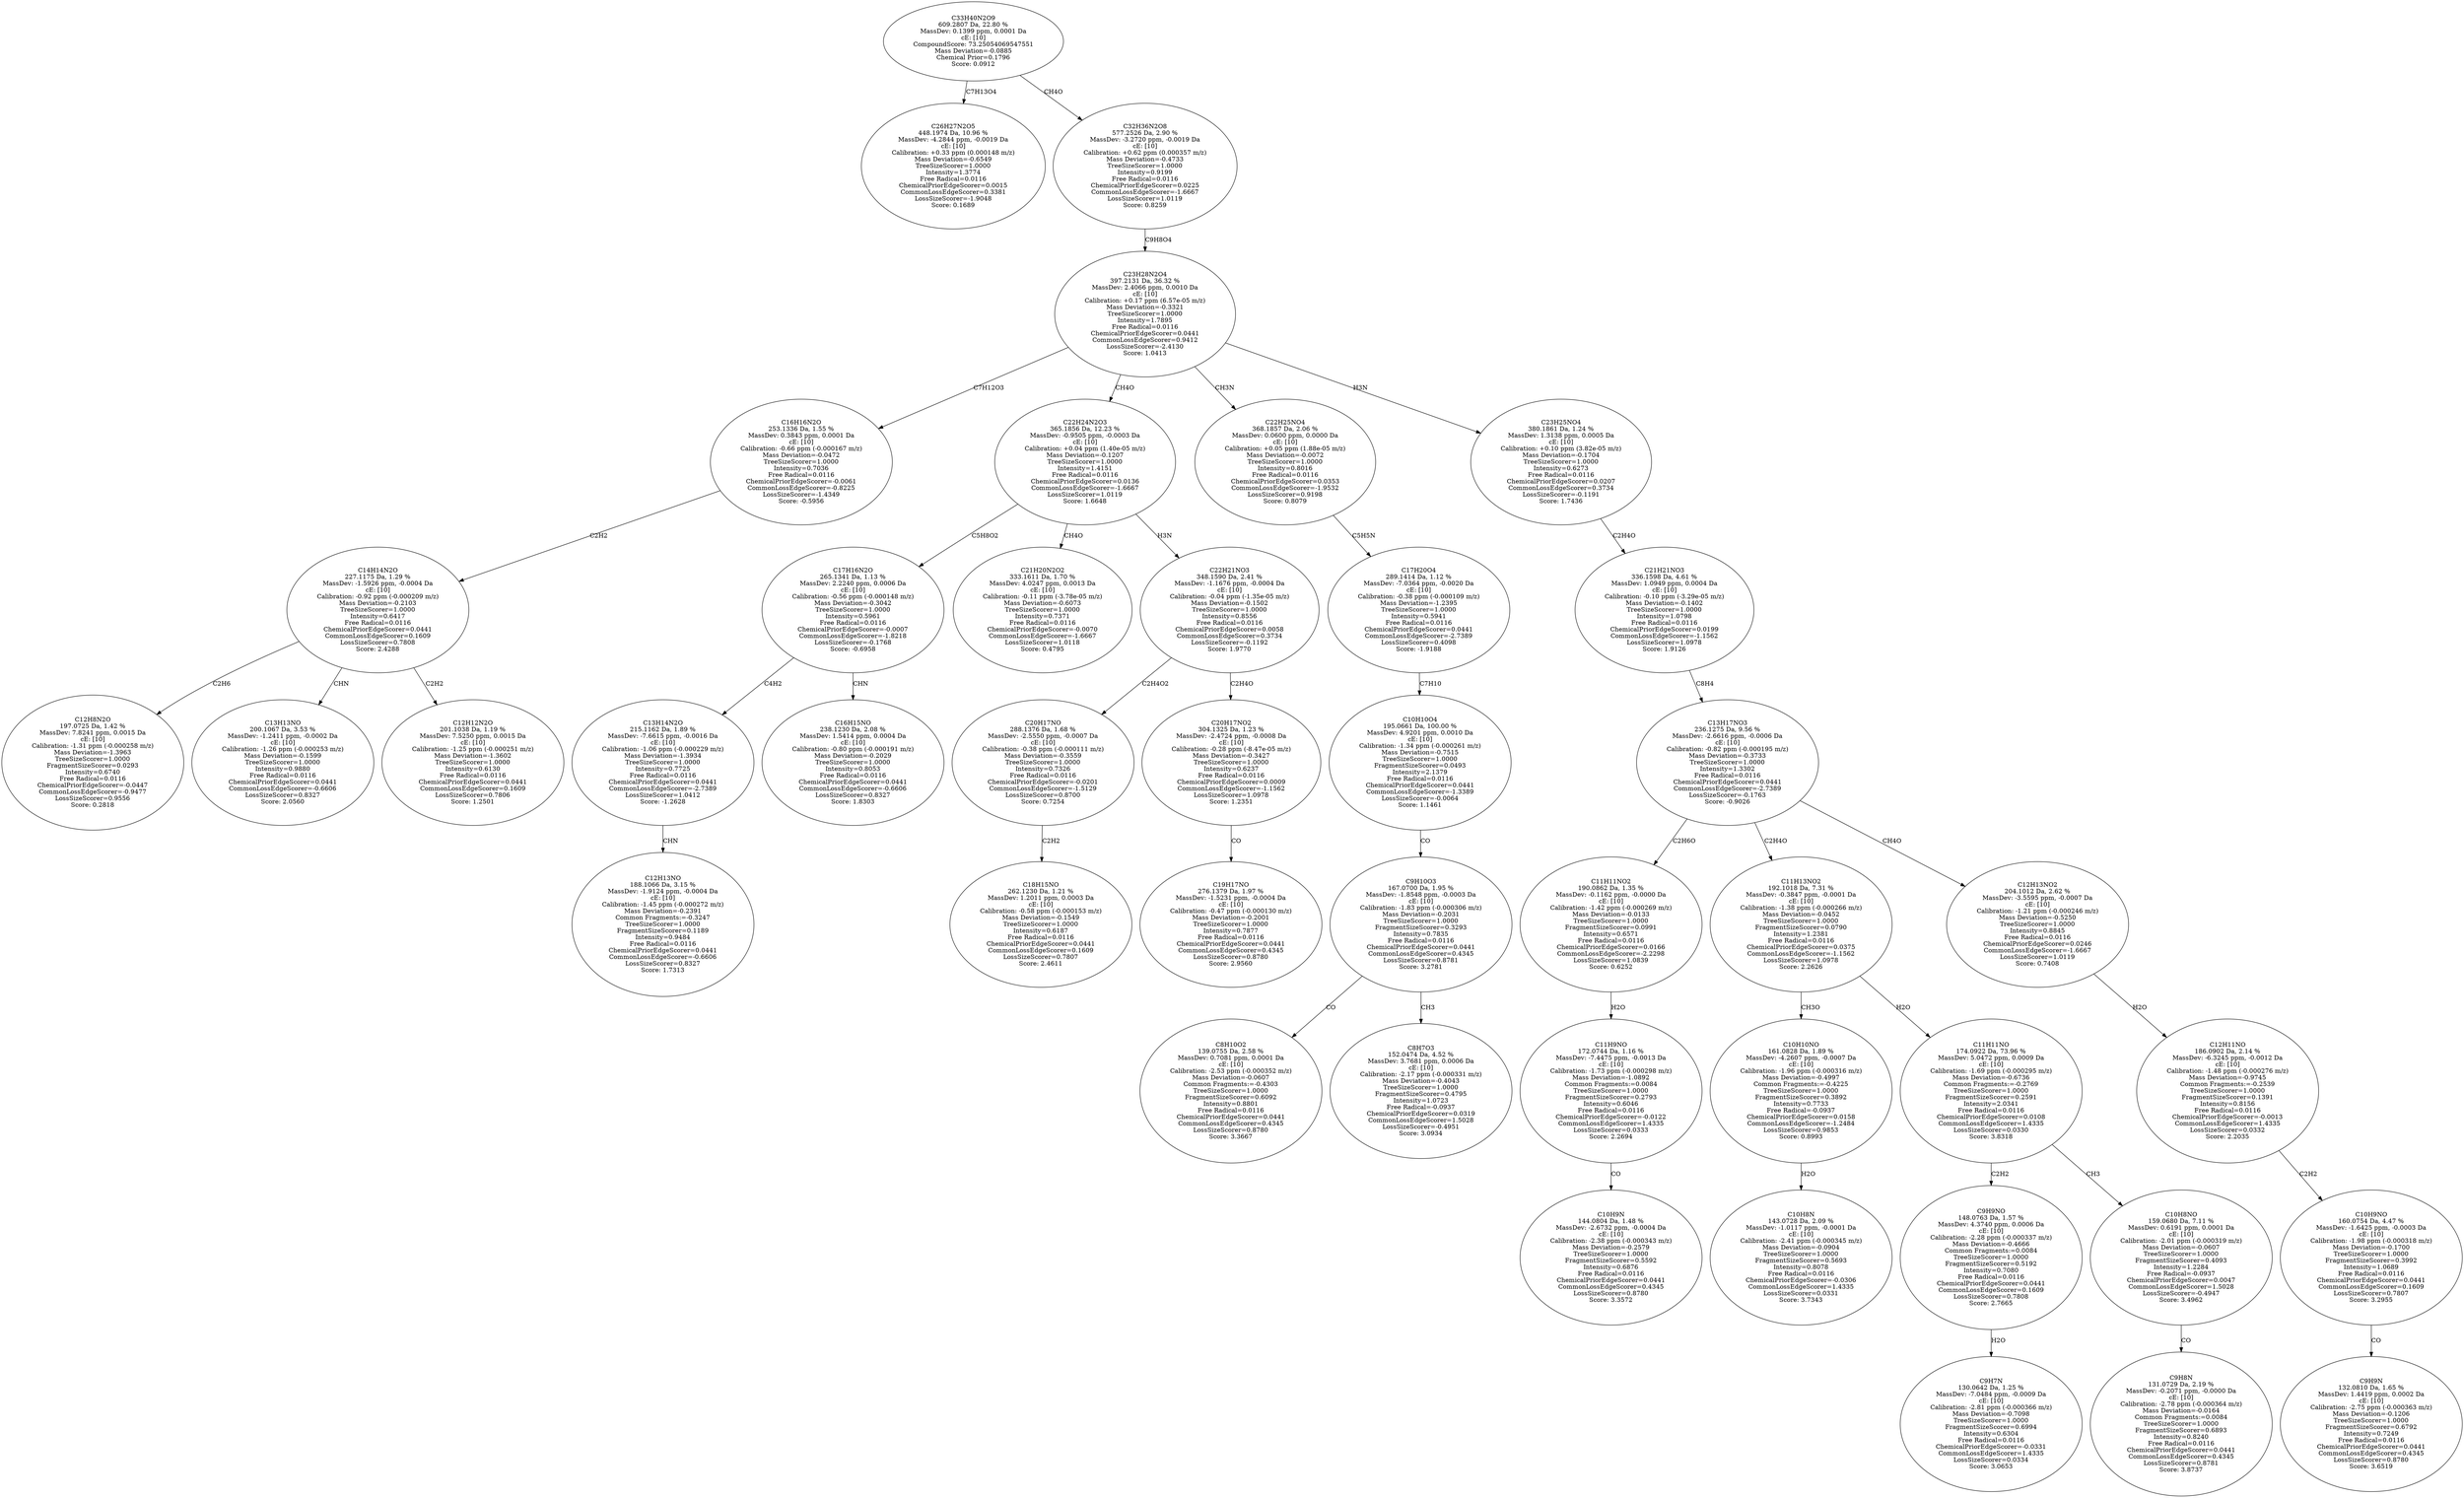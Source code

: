 strict digraph {
v1 [label="C26H27N2O5\n448.1974 Da, 10.96 %\nMassDev: -4.2844 ppm, -0.0019 Da\ncE: [10]\nCalibration: +0.33 ppm (0.000148 m/z)\nMass Deviation=-0.6549\nTreeSizeScorer=1.0000\nIntensity=1.3774\nFree Radical=0.0116\nChemicalPriorEdgeScorer=0.0015\nCommonLossEdgeScorer=0.3381\nLossSizeScorer=-1.9048\nScore: 0.1689"];
v2 [label="C12H8N2O\n197.0725 Da, 1.42 %\nMassDev: 7.8241 ppm, 0.0015 Da\ncE: [10]\nCalibration: -1.31 ppm (-0.000258 m/z)\nMass Deviation=-1.3963\nTreeSizeScorer=1.0000\nFragmentSizeScorer=0.0293\nIntensity=0.6740\nFree Radical=0.0116\nChemicalPriorEdgeScorer=-0.0447\nCommonLossEdgeScorer=-0.9477\nLossSizeScorer=0.9556\nScore: 0.2818"];
v3 [label="C13H13NO\n200.1067 Da, 3.53 %\nMassDev: -1.2411 ppm, -0.0002 Da\ncE: [10]\nCalibration: -1.26 ppm (-0.000253 m/z)\nMass Deviation=-0.1599\nTreeSizeScorer=1.0000\nIntensity=0.9880\nFree Radical=0.0116\nChemicalPriorEdgeScorer=0.0441\nCommonLossEdgeScorer=-0.6606\nLossSizeScorer=0.8327\nScore: 2.0560"];
v4 [label="C12H12N2O\n201.1038 Da, 1.19 %\nMassDev: 7.5250 ppm, 0.0015 Da\ncE: [10]\nCalibration: -1.25 ppm (-0.000251 m/z)\nMass Deviation=-1.3602\nTreeSizeScorer=1.0000\nIntensity=0.6130\nFree Radical=0.0116\nChemicalPriorEdgeScorer=0.0441\nCommonLossEdgeScorer=0.1609\nLossSizeScorer=0.7806\nScore: 1.2501"];
v5 [label="C14H14N2O\n227.1175 Da, 1.29 %\nMassDev: -1.5926 ppm, -0.0004 Da\ncE: [10]\nCalibration: -0.92 ppm (-0.000209 m/z)\nMass Deviation=-0.2103\nTreeSizeScorer=1.0000\nIntensity=0.6417\nFree Radical=0.0116\nChemicalPriorEdgeScorer=0.0441\nCommonLossEdgeScorer=0.1609\nLossSizeScorer=0.7808\nScore: 2.4288"];
v6 [label="C16H16N2O\n253.1336 Da, 1.55 %\nMassDev: 0.3843 ppm, 0.0001 Da\ncE: [10]\nCalibration: -0.66 ppm (-0.000167 m/z)\nMass Deviation=-0.0472\nTreeSizeScorer=1.0000\nIntensity=0.7036\nFree Radical=0.0116\nChemicalPriorEdgeScorer=-0.0061\nCommonLossEdgeScorer=-0.8225\nLossSizeScorer=-1.4349\nScore: -0.5956"];
v7 [label="C12H13NO\n188.1066 Da, 3.15 %\nMassDev: -1.9124 ppm, -0.0004 Da\ncE: [10]\nCalibration: -1.45 ppm (-0.000272 m/z)\nMass Deviation=-0.2391\nCommon Fragments:=-0.3247\nTreeSizeScorer=1.0000\nFragmentSizeScorer=0.1189\nIntensity=0.9484\nFree Radical=0.0116\nChemicalPriorEdgeScorer=0.0441\nCommonLossEdgeScorer=-0.6606\nLossSizeScorer=0.8327\nScore: 1.7313"];
v8 [label="C13H14N2O\n215.1162 Da, 1.89 %\nMassDev: -7.6615 ppm, -0.0016 Da\ncE: [10]\nCalibration: -1.06 ppm (-0.000229 m/z)\nMass Deviation=-1.3934\nTreeSizeScorer=1.0000\nIntensity=0.7725\nFree Radical=0.0116\nChemicalPriorEdgeScorer=0.0441\nCommonLossEdgeScorer=-2.7389\nLossSizeScorer=1.0412\nScore: -1.2628"];
v9 [label="C16H15NO\n238.1230 Da, 2.08 %\nMassDev: 1.5414 ppm, 0.0004 Da\ncE: [10]\nCalibration: -0.80 ppm (-0.000191 m/z)\nMass Deviation=-0.2029\nTreeSizeScorer=1.0000\nIntensity=0.8053\nFree Radical=0.0116\nChemicalPriorEdgeScorer=0.0441\nCommonLossEdgeScorer=-0.6606\nLossSizeScorer=0.8327\nScore: 1.8303"];
v10 [label="C17H16N2O\n265.1341 Da, 1.13 %\nMassDev: 2.2240 ppm, 0.0006 Da\ncE: [10]\nCalibration: -0.56 ppm (-0.000148 m/z)\nMass Deviation=-0.3042\nTreeSizeScorer=1.0000\nIntensity=0.5961\nFree Radical=0.0116\nChemicalPriorEdgeScorer=-0.0007\nCommonLossEdgeScorer=-1.8218\nLossSizeScorer=-0.1768\nScore: -0.6958"];
v11 [label="C21H20N2O2\n333.1611 Da, 1.70 %\nMassDev: 4.0247 ppm, 0.0013 Da\ncE: [10]\nCalibration: -0.11 ppm (-3.78e-05 m/z)\nMass Deviation=-0.6073\nTreeSizeScorer=1.0000\nIntensity=0.7371\nFree Radical=0.0116\nChemicalPriorEdgeScorer=-0.0070\nCommonLossEdgeScorer=-1.6667\nLossSizeScorer=1.0118\nScore: 0.4795"];
v12 [label="C18H15NO\n262.1230 Da, 1.21 %\nMassDev: 1.2011 ppm, 0.0003 Da\ncE: [10]\nCalibration: -0.58 ppm (-0.000153 m/z)\nMass Deviation=-0.1549\nTreeSizeScorer=1.0000\nIntensity=0.6187\nFree Radical=0.0116\nChemicalPriorEdgeScorer=0.0441\nCommonLossEdgeScorer=0.1609\nLossSizeScorer=0.7807\nScore: 2.4611"];
v13 [label="C20H17NO\n288.1376 Da, 1.68 %\nMassDev: -2.5550 ppm, -0.0007 Da\ncE: [10]\nCalibration: -0.38 ppm (-0.000111 m/z)\nMass Deviation=-0.3559\nTreeSizeScorer=1.0000\nIntensity=0.7326\nFree Radical=0.0116\nChemicalPriorEdgeScorer=-0.0201\nCommonLossEdgeScorer=-1.5129\nLossSizeScorer=0.8700\nScore: 0.7254"];
v14 [label="C19H17NO\n276.1379 Da, 1.97 %\nMassDev: -1.5231 ppm, -0.0004 Da\ncE: [10]\nCalibration: -0.47 ppm (-0.000130 m/z)\nMass Deviation=-0.2001\nTreeSizeScorer=1.0000\nIntensity=0.7877\nFree Radical=0.0116\nChemicalPriorEdgeScorer=0.0441\nCommonLossEdgeScorer=0.4345\nLossSizeScorer=0.8780\nScore: 2.9560"];
v15 [label="C20H17NO2\n304.1325 Da, 1.23 %\nMassDev: -2.4724 ppm, -0.0008 Da\ncE: [10]\nCalibration: -0.28 ppm (-8.47e-05 m/z)\nMass Deviation=-0.3427\nTreeSizeScorer=1.0000\nIntensity=0.6237\nFree Radical=0.0116\nChemicalPriorEdgeScorer=0.0009\nCommonLossEdgeScorer=-1.1562\nLossSizeScorer=1.0978\nScore: 1.2351"];
v16 [label="C22H21NO3\n348.1590 Da, 2.41 %\nMassDev: -1.1676 ppm, -0.0004 Da\ncE: [10]\nCalibration: -0.04 ppm (-1.35e-05 m/z)\nMass Deviation=-0.1502\nTreeSizeScorer=1.0000\nIntensity=0.8556\nFree Radical=0.0116\nChemicalPriorEdgeScorer=0.0058\nCommonLossEdgeScorer=0.3734\nLossSizeScorer=-0.1192\nScore: 1.9770"];
v17 [label="C22H24N2O3\n365.1856 Da, 12.23 %\nMassDev: -0.9505 ppm, -0.0003 Da\ncE: [10]\nCalibration: +0.04 ppm (1.40e-05 m/z)\nMass Deviation=-0.1207\nTreeSizeScorer=1.0000\nIntensity=1.4151\nFree Radical=0.0116\nChemicalPriorEdgeScorer=0.0136\nCommonLossEdgeScorer=-1.6667\nLossSizeScorer=1.0119\nScore: 1.6648"];
v18 [label="C8H10O2\n139.0755 Da, 2.58 %\nMassDev: 0.7081 ppm, 0.0001 Da\ncE: [10]\nCalibration: -2.53 ppm (-0.000352 m/z)\nMass Deviation=-0.0607\nCommon Fragments:=-0.4303\nTreeSizeScorer=1.0000\nFragmentSizeScorer=0.6092\nIntensity=0.8801\nFree Radical=0.0116\nChemicalPriorEdgeScorer=0.0441\nCommonLossEdgeScorer=0.4345\nLossSizeScorer=0.8780\nScore: 3.3667"];
v19 [label="C8H7O3\n152.0474 Da, 4.52 %\nMassDev: 3.7681 ppm, 0.0006 Da\ncE: [10]\nCalibration: -2.17 ppm (-0.000331 m/z)\nMass Deviation=-0.4043\nTreeSizeScorer=1.0000\nFragmentSizeScorer=0.4795\nIntensity=1.0723\nFree Radical=-0.0937\nChemicalPriorEdgeScorer=0.0319\nCommonLossEdgeScorer=1.5028\nLossSizeScorer=-0.4951\nScore: 3.0934"];
v20 [label="C9H10O3\n167.0700 Da, 1.95 %\nMassDev: -1.8548 ppm, -0.0003 Da\ncE: [10]\nCalibration: -1.83 ppm (-0.000306 m/z)\nMass Deviation=-0.2031\nTreeSizeScorer=1.0000\nFragmentSizeScorer=0.3293\nIntensity=0.7835\nFree Radical=0.0116\nChemicalPriorEdgeScorer=0.0441\nCommonLossEdgeScorer=0.4345\nLossSizeScorer=0.8781\nScore: 3.2781"];
v21 [label="C10H10O4\n195.0661 Da, 100.00 %\nMassDev: 4.9201 ppm, 0.0010 Da\ncE: [10]\nCalibration: -1.34 ppm (-0.000261 m/z)\nMass Deviation=-0.7515\nTreeSizeScorer=1.0000\nFragmentSizeScorer=0.0493\nIntensity=2.1379\nFree Radical=0.0116\nChemicalPriorEdgeScorer=0.0441\nCommonLossEdgeScorer=-1.3389\nLossSizeScorer=-0.0064\nScore: 1.1461"];
v22 [label="C17H20O4\n289.1414 Da, 1.12 %\nMassDev: -7.0364 ppm, -0.0020 Da\ncE: [10]\nCalibration: -0.38 ppm (-0.000109 m/z)\nMass Deviation=-1.2395\nTreeSizeScorer=1.0000\nIntensity=0.5941\nFree Radical=0.0116\nChemicalPriorEdgeScorer=0.0441\nCommonLossEdgeScorer=-2.7389\nLossSizeScorer=0.4098\nScore: -1.9188"];
v23 [label="C22H25NO4\n368.1857 Da, 2.06 %\nMassDev: 0.0600 ppm, 0.0000 Da\ncE: [10]\nCalibration: +0.05 ppm (1.88e-05 m/z)\nMass Deviation=-0.0072\nTreeSizeScorer=1.0000\nIntensity=0.8016\nFree Radical=0.0116\nChemicalPriorEdgeScorer=0.0353\nCommonLossEdgeScorer=-1.9532\nLossSizeScorer=0.9198\nScore: 0.8079"];
v24 [label="C10H9N\n144.0804 Da, 1.48 %\nMassDev: -2.6732 ppm, -0.0004 Da\ncE: [10]\nCalibration: -2.38 ppm (-0.000343 m/z)\nMass Deviation=-0.2579\nTreeSizeScorer=1.0000\nFragmentSizeScorer=0.5592\nIntensity=0.6876\nFree Radical=0.0116\nChemicalPriorEdgeScorer=0.0441\nCommonLossEdgeScorer=0.4345\nLossSizeScorer=0.8780\nScore: 3.3572"];
v25 [label="C11H9NO\n172.0744 Da, 1.16 %\nMassDev: -7.4475 ppm, -0.0013 Da\ncE: [10]\nCalibration: -1.73 ppm (-0.000298 m/z)\nMass Deviation=-1.0892\nCommon Fragments:=0.0084\nTreeSizeScorer=1.0000\nFragmentSizeScorer=0.2793\nIntensity=0.6046\nFree Radical=0.0116\nChemicalPriorEdgeScorer=-0.0122\nCommonLossEdgeScorer=1.4335\nLossSizeScorer=0.0333\nScore: 2.2694"];
v26 [label="C11H11NO2\n190.0862 Da, 1.35 %\nMassDev: -0.1162 ppm, -0.0000 Da\ncE: [10]\nCalibration: -1.42 ppm (-0.000269 m/z)\nMass Deviation=-0.0133\nTreeSizeScorer=1.0000\nFragmentSizeScorer=0.0991\nIntensity=0.6571\nFree Radical=0.0116\nChemicalPriorEdgeScorer=0.0166\nCommonLossEdgeScorer=-2.2298\nLossSizeScorer=1.0839\nScore: 0.6252"];
v27 [label="C10H8N\n143.0728 Da, 2.09 %\nMassDev: -1.0117 ppm, -0.0001 Da\ncE: [10]\nCalibration: -2.41 ppm (-0.000345 m/z)\nMass Deviation=-0.0904\nTreeSizeScorer=1.0000\nFragmentSizeScorer=0.5693\nIntensity=0.8078\nFree Radical=0.0116\nChemicalPriorEdgeScorer=-0.0306\nCommonLossEdgeScorer=1.4335\nLossSizeScorer=0.0331\nScore: 3.7343"];
v28 [label="C10H10NO\n161.0828 Da, 1.89 %\nMassDev: -4.2607 ppm, -0.0007 Da\ncE: [10]\nCalibration: -1.96 ppm (-0.000316 m/z)\nMass Deviation=-0.4997\nCommon Fragments:=-0.4225\nTreeSizeScorer=1.0000\nFragmentSizeScorer=0.3892\nIntensity=0.7733\nFree Radical=-0.0937\nChemicalPriorEdgeScorer=0.0158\nCommonLossEdgeScorer=-1.2484\nLossSizeScorer=0.9853\nScore: 0.8993"];
v29 [label="C9H7N\n130.0642 Da, 1.25 %\nMassDev: -7.0484 ppm, -0.0009 Da\ncE: [10]\nCalibration: -2.81 ppm (-0.000366 m/z)\nMass Deviation=-0.7098\nTreeSizeScorer=1.0000\nFragmentSizeScorer=0.6994\nIntensity=0.6304\nFree Radical=0.0116\nChemicalPriorEdgeScorer=-0.0331\nCommonLossEdgeScorer=1.4335\nLossSizeScorer=0.0334\nScore: 3.0653"];
v30 [label="C9H9NO\n148.0763 Da, 1.57 %\nMassDev: 4.3740 ppm, 0.0006 Da\ncE: [10]\nCalibration: -2.28 ppm (-0.000337 m/z)\nMass Deviation=-0.4666\nCommon Fragments:=0.0084\nTreeSizeScorer=1.0000\nFragmentSizeScorer=0.5192\nIntensity=0.7080\nFree Radical=0.0116\nChemicalPriorEdgeScorer=0.0441\nCommonLossEdgeScorer=0.1609\nLossSizeScorer=0.7808\nScore: 2.7665"];
v31 [label="C9H8N\n131.0729 Da, 2.19 %\nMassDev: -0.2071 ppm, -0.0000 Da\ncE: [10]\nCalibration: -2.78 ppm (-0.000364 m/z)\nMass Deviation=-0.0164\nCommon Fragments:=0.0084\nTreeSizeScorer=1.0000\nFragmentSizeScorer=0.6893\nIntensity=0.8240\nFree Radical=0.0116\nChemicalPriorEdgeScorer=0.0441\nCommonLossEdgeScorer=0.4345\nLossSizeScorer=0.8781\nScore: 3.8737"];
v32 [label="C10H8NO\n159.0680 Da, 7.11 %\nMassDev: 0.6191 ppm, 0.0001 Da\ncE: [10]\nCalibration: -2.01 ppm (-0.000319 m/z)\nMass Deviation=-0.0607\nTreeSizeScorer=1.0000\nFragmentSizeScorer=0.4093\nIntensity=1.2284\nFree Radical=-0.0937\nChemicalPriorEdgeScorer=0.0047\nCommonLossEdgeScorer=1.5028\nLossSizeScorer=-0.4947\nScore: 3.4962"];
v33 [label="C11H11NO\n174.0922 Da, 73.96 %\nMassDev: 5.0472 ppm, 0.0009 Da\ncE: [10]\nCalibration: -1.69 ppm (-0.000295 m/z)\nMass Deviation=-0.6736\nCommon Fragments:=-0.2769\nTreeSizeScorer=1.0000\nFragmentSizeScorer=0.2591\nIntensity=2.0341\nFree Radical=0.0116\nChemicalPriorEdgeScorer=0.0108\nCommonLossEdgeScorer=1.4335\nLossSizeScorer=0.0330\nScore: 3.8318"];
v34 [label="C11H13NO2\n192.1018 Da, 7.31 %\nMassDev: -0.3847 ppm, -0.0001 Da\ncE: [10]\nCalibration: -1.38 ppm (-0.000266 m/z)\nMass Deviation=-0.0452\nTreeSizeScorer=1.0000\nFragmentSizeScorer=0.0790\nIntensity=1.2381\nFree Radical=0.0116\nChemicalPriorEdgeScorer=0.0375\nCommonLossEdgeScorer=-1.1562\nLossSizeScorer=1.0978\nScore: 2.2626"];
v35 [label="C9H9N\n132.0810 Da, 1.65 %\nMassDev: 1.4419 ppm, 0.0002 Da\ncE: [10]\nCalibration: -2.75 ppm (-0.000363 m/z)\nMass Deviation=-0.1206\nTreeSizeScorer=1.0000\nFragmentSizeScorer=0.6792\nIntensity=0.7249\nFree Radical=0.0116\nChemicalPriorEdgeScorer=0.0441\nCommonLossEdgeScorer=0.4345\nLossSizeScorer=0.8780\nScore: 3.6519"];
v36 [label="C10H9NO\n160.0754 Da, 4.47 %\nMassDev: -1.6425 ppm, -0.0003 Da\ncE: [10]\nCalibration: -1.98 ppm (-0.000318 m/z)\nMass Deviation=-0.1700\nTreeSizeScorer=1.0000\nFragmentSizeScorer=0.3992\nIntensity=1.0689\nFree Radical=0.0116\nChemicalPriorEdgeScorer=0.0441\nCommonLossEdgeScorer=0.1609\nLossSizeScorer=0.7807\nScore: 3.2955"];
v37 [label="C12H11NO\n186.0902 Da, 2.14 %\nMassDev: -6.3245 ppm, -0.0012 Da\ncE: [10]\nCalibration: -1.48 ppm (-0.000276 m/z)\nMass Deviation=-0.9745\nCommon Fragments:=-0.2539\nTreeSizeScorer=1.0000\nFragmentSizeScorer=0.1391\nIntensity=0.8156\nFree Radical=0.0116\nChemicalPriorEdgeScorer=-0.0013\nCommonLossEdgeScorer=1.4335\nLossSizeScorer=0.0332\nScore: 2.2035"];
v38 [label="C12H13NO2\n204.1012 Da, 2.62 %\nMassDev: -3.5595 ppm, -0.0007 Da\ncE: [10]\nCalibration: -1.21 ppm (-0.000246 m/z)\nMass Deviation=-0.5250\nTreeSizeScorer=1.0000\nIntensity=0.8845\nFree Radical=0.0116\nChemicalPriorEdgeScorer=0.0246\nCommonLossEdgeScorer=-1.6667\nLossSizeScorer=1.0119\nScore: 0.7408"];
v39 [label="C13H17NO3\n236.1275 Da, 9.56 %\nMassDev: -2.6616 ppm, -0.0006 Da\ncE: [10]\nCalibration: -0.82 ppm (-0.000195 m/z)\nMass Deviation=-0.3733\nTreeSizeScorer=1.0000\nIntensity=1.3302\nFree Radical=0.0116\nChemicalPriorEdgeScorer=0.0441\nCommonLossEdgeScorer=-2.7389\nLossSizeScorer=-0.1763\nScore: -0.9026"];
v40 [label="C21H21NO3\n336.1598 Da, 4.61 %\nMassDev: 1.0949 ppm, 0.0004 Da\ncE: [10]\nCalibration: -0.10 ppm (-3.29e-05 m/z)\nMass Deviation=-0.1402\nTreeSizeScorer=1.0000\nIntensity=1.0798\nFree Radical=0.0116\nChemicalPriorEdgeScorer=0.0199\nCommonLossEdgeScorer=-1.1562\nLossSizeScorer=1.0978\nScore: 1.9126"];
v41 [label="C23H25NO4\n380.1861 Da, 1.24 %\nMassDev: 1.3138 ppm, 0.0005 Da\ncE: [10]\nCalibration: +0.10 ppm (3.82e-05 m/z)\nMass Deviation=-0.1704\nTreeSizeScorer=1.0000\nIntensity=0.6273\nFree Radical=0.0116\nChemicalPriorEdgeScorer=0.0207\nCommonLossEdgeScorer=0.3734\nLossSizeScorer=-0.1191\nScore: 1.7436"];
v42 [label="C23H28N2O4\n397.2131 Da, 36.32 %\nMassDev: 2.4066 ppm, 0.0010 Da\ncE: [10]\nCalibration: +0.17 ppm (6.57e-05 m/z)\nMass Deviation=-0.3321\nTreeSizeScorer=1.0000\nIntensity=1.7895\nFree Radical=0.0116\nChemicalPriorEdgeScorer=0.0441\nCommonLossEdgeScorer=0.9412\nLossSizeScorer=-2.4130\nScore: 1.0413"];
v43 [label="C32H36N2O8\n577.2526 Da, 2.90 %\nMassDev: -3.2720 ppm, -0.0019 Da\ncE: [10]\nCalibration: +0.62 ppm (0.000357 m/z)\nMass Deviation=-0.4733\nTreeSizeScorer=1.0000\nIntensity=0.9199\nFree Radical=0.0116\nChemicalPriorEdgeScorer=0.0225\nCommonLossEdgeScorer=-1.6667\nLossSizeScorer=1.0119\nScore: 0.8259"];
v44 [label="C33H40N2O9\n609.2807 Da, 22.80 %\nMassDev: 0.1399 ppm, 0.0001 Da\ncE: [10]\nCompoundScore: 73.25054069547551\nMass Deviation=-0.0885\nChemical Prior=0.1796\nScore: 0.0912"];
v44 -> v1 [label="C7H13O4"];
v5 -> v2 [label="C2H6"];
v5 -> v3 [label="CHN"];
v5 -> v4 [label="C2H2"];
v6 -> v5 [label="C2H2"];
v42 -> v6 [label="C7H12O3"];
v8 -> v7 [label="CHN"];
v10 -> v8 [label="C4H2"];
v10 -> v9 [label="CHN"];
v17 -> v10 [label="C5H8O2"];
v17 -> v11 [label="CH4O"];
v13 -> v12 [label="C2H2"];
v16 -> v13 [label="C2H4O2"];
v15 -> v14 [label="CO"];
v16 -> v15 [label="C2H4O"];
v17 -> v16 [label="H3N"];
v42 -> v17 [label="CH4O"];
v20 -> v18 [label="CO"];
v20 -> v19 [label="CH3"];
v21 -> v20 [label="CO"];
v22 -> v21 [label="C7H10"];
v23 -> v22 [label="C5H5N"];
v42 -> v23 [label="CH3N"];
v25 -> v24 [label="CO"];
v26 -> v25 [label="H2O"];
v39 -> v26 [label="C2H6O"];
v28 -> v27 [label="H2O"];
v34 -> v28 [label="CH3O"];
v30 -> v29 [label="H2O"];
v33 -> v30 [label="C2H2"];
v32 -> v31 [label="CO"];
v33 -> v32 [label="CH3"];
v34 -> v33 [label="H2O"];
v39 -> v34 [label="C2H4O"];
v36 -> v35 [label="CO"];
v37 -> v36 [label="C2H2"];
v38 -> v37 [label="H2O"];
v39 -> v38 [label="CH4O"];
v40 -> v39 [label="C8H4"];
v41 -> v40 [label="C2H4O"];
v42 -> v41 [label="H3N"];
v43 -> v42 [label="C9H8O4"];
v44 -> v43 [label="CH4O"];
}